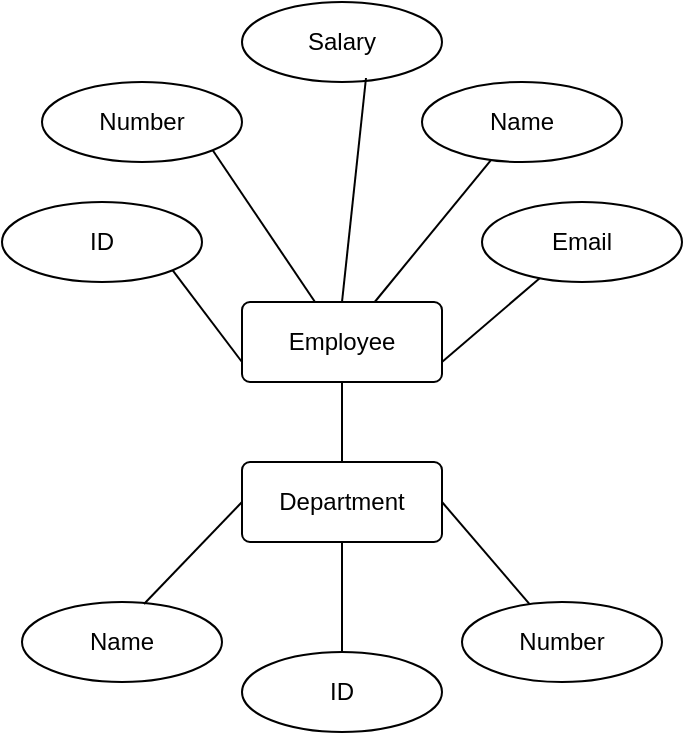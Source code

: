 <mxfile version="22.0.8" type="github">
  <diagram name="Page-1" id="T5m-4KTO6-TdnfHYD6KM">
    <mxGraphModel dx="595" dy="386" grid="1" gridSize="10" guides="1" tooltips="1" connect="1" arrows="1" fold="1" page="1" pageScale="1" pageWidth="827" pageHeight="1169" math="0" shadow="0">
      <root>
        <mxCell id="0" />
        <mxCell id="1" parent="0" />
        <mxCell id="WA40wcJ7dKRq4MU7Adyy-1" value="Employee" style="rounded=1;arcSize=10;whiteSpace=wrap;html=1;align=center;" vertex="1" parent="1">
          <mxGeometry x="360" y="370" width="100" height="40" as="geometry" />
        </mxCell>
        <mxCell id="WA40wcJ7dKRq4MU7Adyy-2" value="ID" style="ellipse;whiteSpace=wrap;html=1;align=center;" vertex="1" parent="1">
          <mxGeometry x="240" y="320" width="100" height="40" as="geometry" />
        </mxCell>
        <mxCell id="WA40wcJ7dKRq4MU7Adyy-3" value="Number" style="ellipse;whiteSpace=wrap;html=1;align=center;" vertex="1" parent="1">
          <mxGeometry x="260" y="260" width="100" height="40" as="geometry" />
        </mxCell>
        <mxCell id="WA40wcJ7dKRq4MU7Adyy-4" value="Name" style="ellipse;whiteSpace=wrap;html=1;align=center;" vertex="1" parent="1">
          <mxGeometry x="450" y="260" width="100" height="40" as="geometry" />
        </mxCell>
        <mxCell id="WA40wcJ7dKRq4MU7Adyy-5" value="Email" style="ellipse;whiteSpace=wrap;html=1;align=center;" vertex="1" parent="1">
          <mxGeometry x="480" y="320" width="100" height="40" as="geometry" />
        </mxCell>
        <mxCell id="WA40wcJ7dKRq4MU7Adyy-6" value="Salary" style="ellipse;whiteSpace=wrap;html=1;align=center;" vertex="1" parent="1">
          <mxGeometry x="360" y="220" width="100" height="40" as="geometry" />
        </mxCell>
        <mxCell id="WA40wcJ7dKRq4MU7Adyy-7" value="Department" style="rounded=1;arcSize=10;whiteSpace=wrap;html=1;align=center;" vertex="1" parent="1">
          <mxGeometry x="360" y="450" width="100" height="40" as="geometry" />
        </mxCell>
        <mxCell id="WA40wcJ7dKRq4MU7Adyy-9" value="ID" style="ellipse;whiteSpace=wrap;html=1;align=center;" vertex="1" parent="1">
          <mxGeometry x="360" y="545" width="100" height="40" as="geometry" />
        </mxCell>
        <mxCell id="WA40wcJ7dKRq4MU7Adyy-10" value="Number" style="ellipse;whiteSpace=wrap;html=1;align=center;" vertex="1" parent="1">
          <mxGeometry x="470" y="520" width="100" height="40" as="geometry" />
        </mxCell>
        <mxCell id="WA40wcJ7dKRq4MU7Adyy-11" value="Name" style="ellipse;whiteSpace=wrap;html=1;align=center;" vertex="1" parent="1">
          <mxGeometry x="250" y="520" width="100" height="40" as="geometry" />
        </mxCell>
        <mxCell id="WA40wcJ7dKRq4MU7Adyy-20" value="" style="endArrow=none;html=1;rounded=0;entryX=0.61;entryY=0.025;entryDx=0;entryDy=0;entryPerimeter=0;exitX=0;exitY=0.5;exitDx=0;exitDy=0;" edge="1" parent="1" source="WA40wcJ7dKRq4MU7Adyy-7" target="WA40wcJ7dKRq4MU7Adyy-11">
          <mxGeometry relative="1" as="geometry">
            <mxPoint x="330" y="390" as="sourcePoint" />
            <mxPoint x="490" y="390" as="targetPoint" />
          </mxGeometry>
        </mxCell>
        <mxCell id="WA40wcJ7dKRq4MU7Adyy-22" value="" style="endArrow=none;html=1;rounded=0;entryX=0.5;entryY=1;entryDx=0;entryDy=0;" edge="1" parent="1" source="WA40wcJ7dKRq4MU7Adyy-9" target="WA40wcJ7dKRq4MU7Adyy-7">
          <mxGeometry relative="1" as="geometry">
            <mxPoint x="330" y="390" as="sourcePoint" />
            <mxPoint x="490" y="390" as="targetPoint" />
          </mxGeometry>
        </mxCell>
        <mxCell id="WA40wcJ7dKRq4MU7Adyy-23" value="" style="endArrow=none;html=1;rounded=0;entryX=1;entryY=0.5;entryDx=0;entryDy=0;" edge="1" parent="1" source="WA40wcJ7dKRq4MU7Adyy-10" target="WA40wcJ7dKRq4MU7Adyy-7">
          <mxGeometry relative="1" as="geometry">
            <mxPoint x="330" y="390" as="sourcePoint" />
            <mxPoint x="490" y="390" as="targetPoint" />
          </mxGeometry>
        </mxCell>
        <mxCell id="WA40wcJ7dKRq4MU7Adyy-24" value="" style="endArrow=none;html=1;rounded=0;entryX=0.5;entryY=1;entryDx=0;entryDy=0;" edge="1" parent="1" source="WA40wcJ7dKRq4MU7Adyy-7" target="WA40wcJ7dKRq4MU7Adyy-1">
          <mxGeometry relative="1" as="geometry">
            <mxPoint x="330" y="390" as="sourcePoint" />
            <mxPoint x="490" y="390" as="targetPoint" />
          </mxGeometry>
        </mxCell>
        <mxCell id="WA40wcJ7dKRq4MU7Adyy-25" value="" style="endArrow=none;html=1;rounded=0;exitX=1;exitY=1;exitDx=0;exitDy=0;entryX=0;entryY=0.75;entryDx=0;entryDy=0;" edge="1" parent="1" source="WA40wcJ7dKRq4MU7Adyy-2" target="WA40wcJ7dKRq4MU7Adyy-1">
          <mxGeometry relative="1" as="geometry">
            <mxPoint x="330" y="390" as="sourcePoint" />
            <mxPoint x="490" y="390" as="targetPoint" />
          </mxGeometry>
        </mxCell>
        <mxCell id="WA40wcJ7dKRq4MU7Adyy-26" value="" style="endArrow=none;html=1;rounded=0;entryX=1;entryY=1;entryDx=0;entryDy=0;" edge="1" parent="1" source="WA40wcJ7dKRq4MU7Adyy-1" target="WA40wcJ7dKRq4MU7Adyy-3">
          <mxGeometry relative="1" as="geometry">
            <mxPoint x="330" y="390" as="sourcePoint" />
            <mxPoint x="490" y="390" as="targetPoint" />
          </mxGeometry>
        </mxCell>
        <mxCell id="WA40wcJ7dKRq4MU7Adyy-27" value="" style="endArrow=none;html=1;rounded=0;entryX=0.62;entryY=0.95;entryDx=0;entryDy=0;entryPerimeter=0;exitX=0.5;exitY=0;exitDx=0;exitDy=0;" edge="1" parent="1" source="WA40wcJ7dKRq4MU7Adyy-1" target="WA40wcJ7dKRq4MU7Adyy-6">
          <mxGeometry relative="1" as="geometry">
            <mxPoint x="330" y="390" as="sourcePoint" />
            <mxPoint x="490" y="390" as="targetPoint" />
          </mxGeometry>
        </mxCell>
        <mxCell id="WA40wcJ7dKRq4MU7Adyy-28" value="" style="endArrow=none;html=1;rounded=0;" edge="1" parent="1" source="WA40wcJ7dKRq4MU7Adyy-4" target="WA40wcJ7dKRq4MU7Adyy-1">
          <mxGeometry relative="1" as="geometry">
            <mxPoint x="330" y="390" as="sourcePoint" />
            <mxPoint x="490" y="390" as="targetPoint" />
          </mxGeometry>
        </mxCell>
        <mxCell id="WA40wcJ7dKRq4MU7Adyy-29" value="" style="endArrow=none;html=1;rounded=0;entryX=1;entryY=0.75;entryDx=0;entryDy=0;" edge="1" parent="1" source="WA40wcJ7dKRq4MU7Adyy-5" target="WA40wcJ7dKRq4MU7Adyy-1">
          <mxGeometry relative="1" as="geometry">
            <mxPoint x="330" y="390" as="sourcePoint" />
            <mxPoint x="490" y="390" as="targetPoint" />
          </mxGeometry>
        </mxCell>
      </root>
    </mxGraphModel>
  </diagram>
</mxfile>
